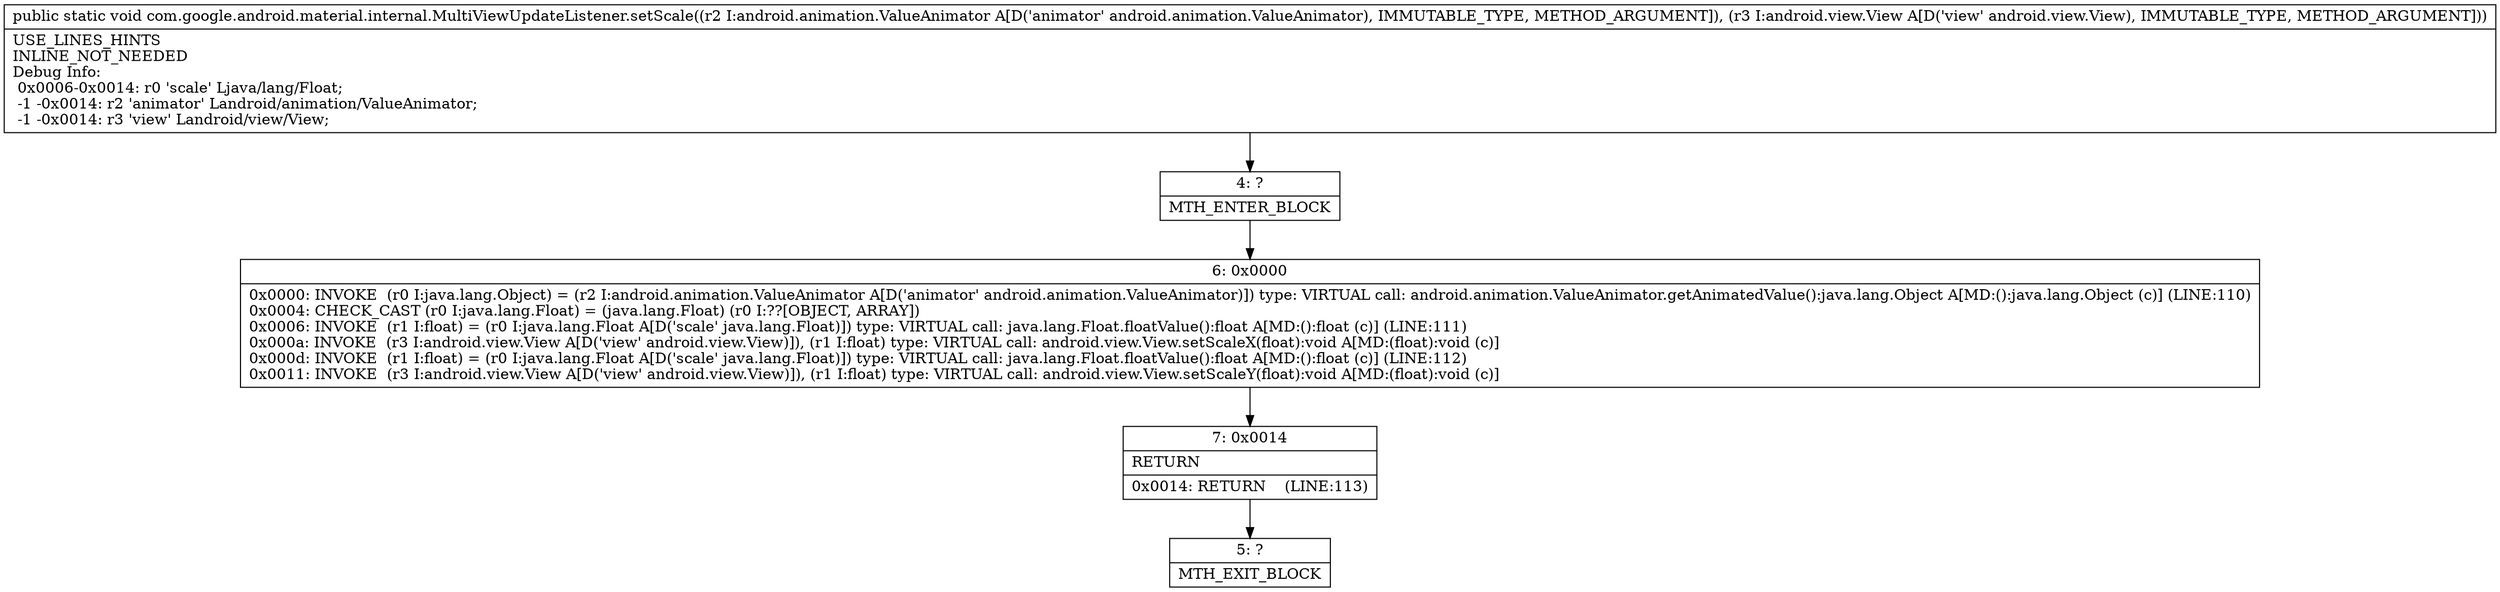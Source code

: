 digraph "CFG forcom.google.android.material.internal.MultiViewUpdateListener.setScale(Landroid\/animation\/ValueAnimator;Landroid\/view\/View;)V" {
Node_4 [shape=record,label="{4\:\ ?|MTH_ENTER_BLOCK\l}"];
Node_6 [shape=record,label="{6\:\ 0x0000|0x0000: INVOKE  (r0 I:java.lang.Object) = (r2 I:android.animation.ValueAnimator A[D('animator' android.animation.ValueAnimator)]) type: VIRTUAL call: android.animation.ValueAnimator.getAnimatedValue():java.lang.Object A[MD:():java.lang.Object (c)] (LINE:110)\l0x0004: CHECK_CAST (r0 I:java.lang.Float) = (java.lang.Float) (r0 I:??[OBJECT, ARRAY]) \l0x0006: INVOKE  (r1 I:float) = (r0 I:java.lang.Float A[D('scale' java.lang.Float)]) type: VIRTUAL call: java.lang.Float.floatValue():float A[MD:():float (c)] (LINE:111)\l0x000a: INVOKE  (r3 I:android.view.View A[D('view' android.view.View)]), (r1 I:float) type: VIRTUAL call: android.view.View.setScaleX(float):void A[MD:(float):void (c)]\l0x000d: INVOKE  (r1 I:float) = (r0 I:java.lang.Float A[D('scale' java.lang.Float)]) type: VIRTUAL call: java.lang.Float.floatValue():float A[MD:():float (c)] (LINE:112)\l0x0011: INVOKE  (r3 I:android.view.View A[D('view' android.view.View)]), (r1 I:float) type: VIRTUAL call: android.view.View.setScaleY(float):void A[MD:(float):void (c)]\l}"];
Node_7 [shape=record,label="{7\:\ 0x0014|RETURN\l|0x0014: RETURN    (LINE:113)\l}"];
Node_5 [shape=record,label="{5\:\ ?|MTH_EXIT_BLOCK\l}"];
MethodNode[shape=record,label="{public static void com.google.android.material.internal.MultiViewUpdateListener.setScale((r2 I:android.animation.ValueAnimator A[D('animator' android.animation.ValueAnimator), IMMUTABLE_TYPE, METHOD_ARGUMENT]), (r3 I:android.view.View A[D('view' android.view.View), IMMUTABLE_TYPE, METHOD_ARGUMENT]))  | USE_LINES_HINTS\lINLINE_NOT_NEEDED\lDebug Info:\l  0x0006\-0x0014: r0 'scale' Ljava\/lang\/Float;\l  \-1 \-0x0014: r2 'animator' Landroid\/animation\/ValueAnimator;\l  \-1 \-0x0014: r3 'view' Landroid\/view\/View;\l}"];
MethodNode -> Node_4;Node_4 -> Node_6;
Node_6 -> Node_7;
Node_7 -> Node_5;
}

